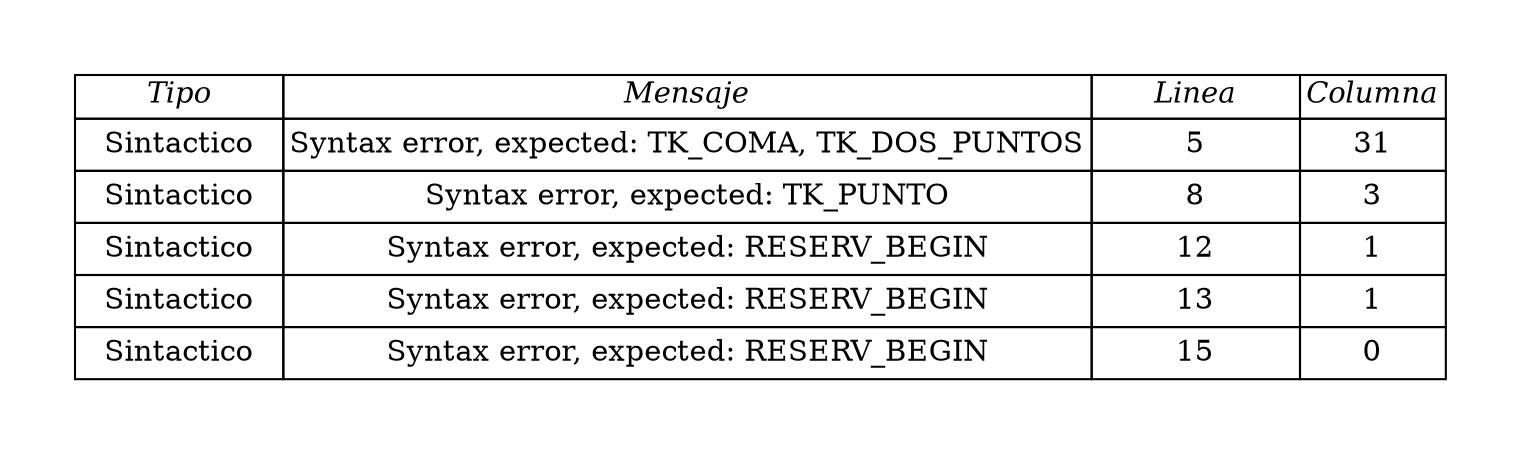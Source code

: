 digraph G{
graph [pad="0.5", nodesep="0.5", ranksep="2"]
node[shape = plain]
rankdir = LR;
Baz [label=<
<table border="0" cellborder="1" cellspacing="0"><tr>
<td width='100'><i>Tipo</i></td>
<td width='100'><i>Mensaje</i></td>
<td width='100'><i>Linea</i></td>
<td><i width='100'>Columna</i></td> </tr>
<tr>
<td height='25'>Sintactico</td>
<td height='25'>Syntax error, expected: TK_COMA, TK_DOS_PUNTOS</td>
<td height='25'>5</td>
<td height='25'>31</td>
</tr><tr>
<td height='25'>Sintactico</td>
<td height='25'>Syntax error, expected: TK_PUNTO</td>
<td height='25'>8</td>
<td height='25'>3</td>
</tr><tr>
<td height='25'>Sintactico</td>
<td height='25'>Syntax error, expected: RESERV_BEGIN</td>
<td height='25'>12</td>
<td height='25'>1</td>
</tr><tr>
<td height='25'>Sintactico</td>
<td height='25'>Syntax error, expected: RESERV_BEGIN</td>
<td height='25'>13</td>
<td height='25'>1</td>
</tr><tr>
<td height='25'>Sintactico</td>
<td height='25'>Syntax error, expected: RESERV_BEGIN</td>
<td height='25'>15</td>
<td height='25'>0</td>
</tr>
</table>>];}